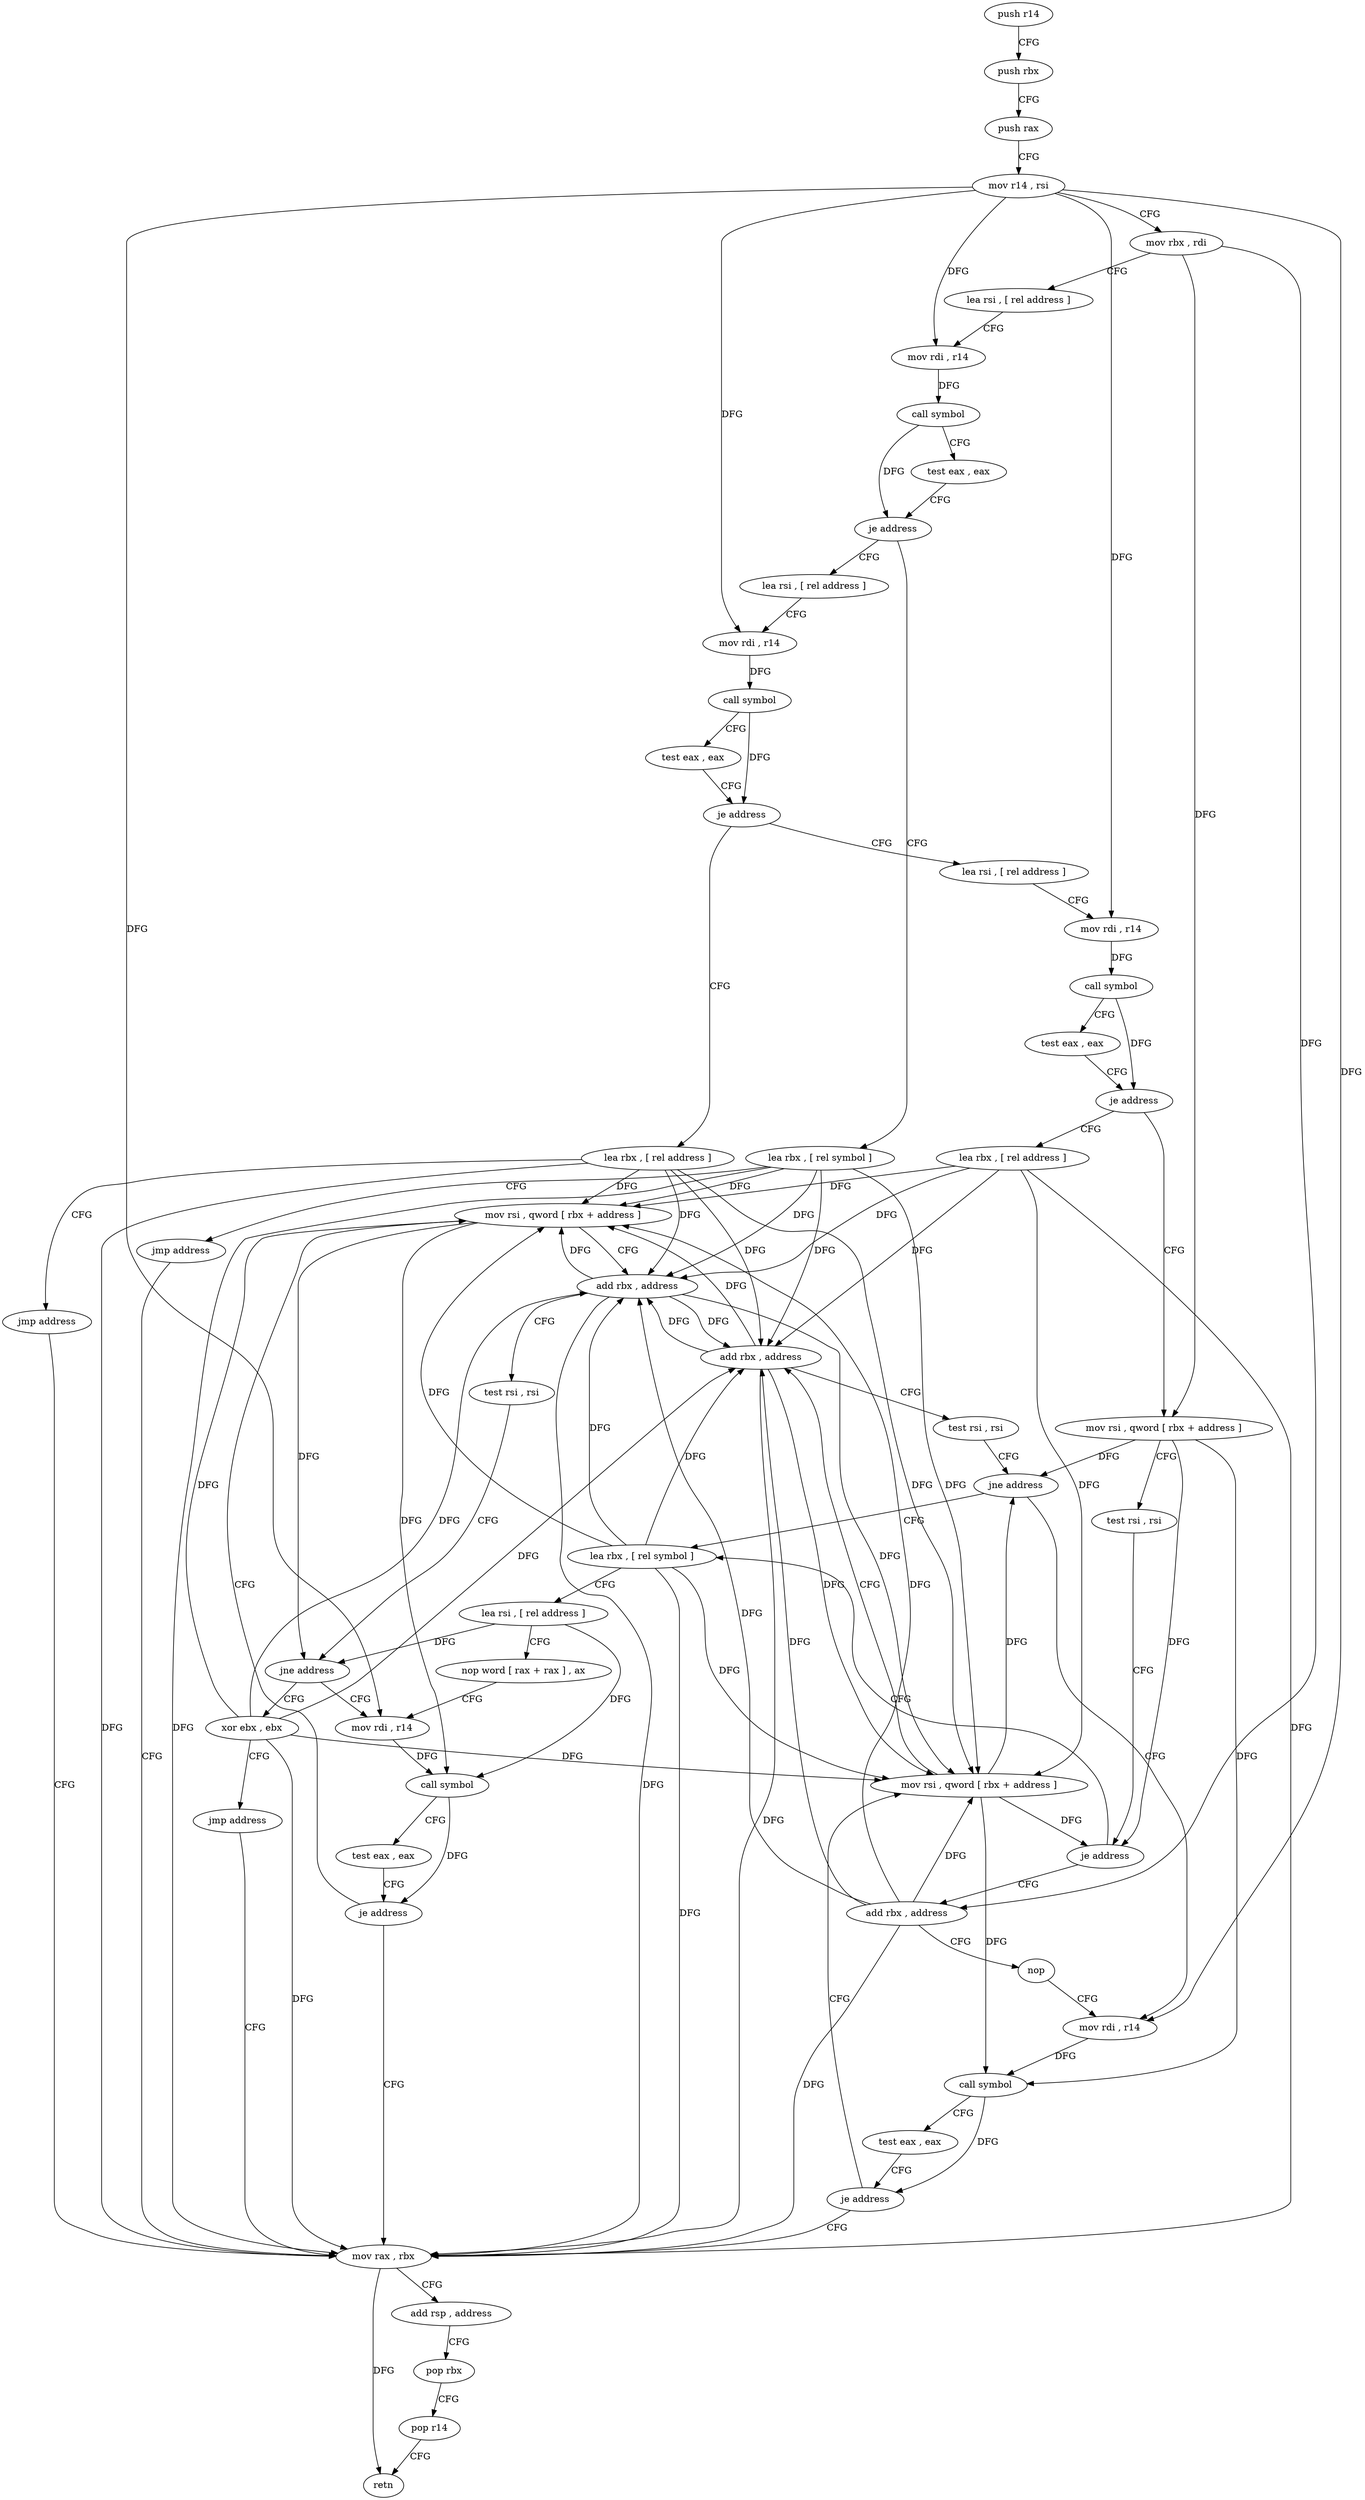 digraph "func" {
"208160" [label = "push r14" ]
"208162" [label = "push rbx" ]
"208163" [label = "push rax" ]
"208164" [label = "mov r14 , rsi" ]
"208167" [label = "mov rbx , rdi" ]
"208170" [label = "lea rsi , [ rel address ]" ]
"208177" [label = "mov rdi , r14" ]
"208180" [label = "call symbol" ]
"208185" [label = "test eax , eax" ]
"208187" [label = "je address" ]
"208333" [label = "lea rbx , [ rel symbol ]" ]
"208193" [label = "lea rsi , [ rel address ]" ]
"208340" [label = "jmp address" ]
"208358" [label = "mov rax , rbx" ]
"208200" [label = "mov rdi , r14" ]
"208203" [label = "call symbol" ]
"208208" [label = "test eax , eax" ]
"208210" [label = "je address" ]
"208342" [label = "lea rbx , [ rel address ]" ]
"208216" [label = "lea rsi , [ rel address ]" ]
"208361" [label = "add rsp , address" ]
"208365" [label = "pop rbx" ]
"208366" [label = "pop r14" ]
"208368" [label = "retn" ]
"208349" [label = "jmp address" ]
"208223" [label = "mov rdi , r14" ]
"208226" [label = "call symbol" ]
"208231" [label = "test eax , eax" ]
"208233" [label = "je address" ]
"208351" [label = "lea rbx , [ rel address ]" ]
"208235" [label = "mov rsi , qword [ rbx + address ]" ]
"208242" [label = "test rsi , rsi" ]
"208245" [label = "je address" ]
"208281" [label = "lea rbx , [ rel symbol ]" ]
"208247" [label = "add rbx , address" ]
"208288" [label = "lea rsi , [ rel address ]" ]
"208295" [label = "nop word [ rax + rax ] , ax" ]
"208304" [label = "mov rdi , r14" ]
"208254" [label = "nop" ]
"208256" [label = "mov rdi , r14" ]
"208316" [label = "mov rsi , qword [ rbx + address ]" ]
"208320" [label = "add rbx , address" ]
"208324" [label = "test rsi , rsi" ]
"208327" [label = "jne address" ]
"208329" [label = "xor ebx , ebx" ]
"208268" [label = "mov rsi , qword [ rbx + address ]" ]
"208272" [label = "add rbx , address" ]
"208276" [label = "test rsi , rsi" ]
"208279" [label = "jne address" ]
"208307" [label = "call symbol" ]
"208312" [label = "test eax , eax" ]
"208314" [label = "je address" ]
"208331" [label = "jmp address" ]
"208259" [label = "call symbol" ]
"208264" [label = "test eax , eax" ]
"208266" [label = "je address" ]
"208160" -> "208162" [ label = "CFG" ]
"208162" -> "208163" [ label = "CFG" ]
"208163" -> "208164" [ label = "CFG" ]
"208164" -> "208167" [ label = "CFG" ]
"208164" -> "208177" [ label = "DFG" ]
"208164" -> "208200" [ label = "DFG" ]
"208164" -> "208223" [ label = "DFG" ]
"208164" -> "208304" [ label = "DFG" ]
"208164" -> "208256" [ label = "DFG" ]
"208167" -> "208170" [ label = "CFG" ]
"208167" -> "208235" [ label = "DFG" ]
"208167" -> "208247" [ label = "DFG" ]
"208170" -> "208177" [ label = "CFG" ]
"208177" -> "208180" [ label = "DFG" ]
"208180" -> "208185" [ label = "CFG" ]
"208180" -> "208187" [ label = "DFG" ]
"208185" -> "208187" [ label = "CFG" ]
"208187" -> "208333" [ label = "CFG" ]
"208187" -> "208193" [ label = "CFG" ]
"208333" -> "208340" [ label = "CFG" ]
"208333" -> "208358" [ label = "DFG" ]
"208333" -> "208316" [ label = "DFG" ]
"208333" -> "208320" [ label = "DFG" ]
"208333" -> "208268" [ label = "DFG" ]
"208333" -> "208272" [ label = "DFG" ]
"208193" -> "208200" [ label = "CFG" ]
"208340" -> "208358" [ label = "CFG" ]
"208358" -> "208361" [ label = "CFG" ]
"208358" -> "208368" [ label = "DFG" ]
"208200" -> "208203" [ label = "DFG" ]
"208203" -> "208208" [ label = "CFG" ]
"208203" -> "208210" [ label = "DFG" ]
"208208" -> "208210" [ label = "CFG" ]
"208210" -> "208342" [ label = "CFG" ]
"208210" -> "208216" [ label = "CFG" ]
"208342" -> "208349" [ label = "CFG" ]
"208342" -> "208358" [ label = "DFG" ]
"208342" -> "208316" [ label = "DFG" ]
"208342" -> "208320" [ label = "DFG" ]
"208342" -> "208268" [ label = "DFG" ]
"208342" -> "208272" [ label = "DFG" ]
"208216" -> "208223" [ label = "CFG" ]
"208361" -> "208365" [ label = "CFG" ]
"208365" -> "208366" [ label = "CFG" ]
"208366" -> "208368" [ label = "CFG" ]
"208349" -> "208358" [ label = "CFG" ]
"208223" -> "208226" [ label = "DFG" ]
"208226" -> "208231" [ label = "CFG" ]
"208226" -> "208233" [ label = "DFG" ]
"208231" -> "208233" [ label = "CFG" ]
"208233" -> "208351" [ label = "CFG" ]
"208233" -> "208235" [ label = "CFG" ]
"208351" -> "208358" [ label = "DFG" ]
"208351" -> "208316" [ label = "DFG" ]
"208351" -> "208320" [ label = "DFG" ]
"208351" -> "208268" [ label = "DFG" ]
"208351" -> "208272" [ label = "DFG" ]
"208235" -> "208242" [ label = "CFG" ]
"208235" -> "208245" [ label = "DFG" ]
"208235" -> "208259" [ label = "DFG" ]
"208235" -> "208279" [ label = "DFG" ]
"208242" -> "208245" [ label = "CFG" ]
"208245" -> "208281" [ label = "CFG" ]
"208245" -> "208247" [ label = "CFG" ]
"208281" -> "208288" [ label = "CFG" ]
"208281" -> "208358" [ label = "DFG" ]
"208281" -> "208316" [ label = "DFG" ]
"208281" -> "208320" [ label = "DFG" ]
"208281" -> "208268" [ label = "DFG" ]
"208281" -> "208272" [ label = "DFG" ]
"208247" -> "208254" [ label = "CFG" ]
"208247" -> "208358" [ label = "DFG" ]
"208247" -> "208316" [ label = "DFG" ]
"208247" -> "208320" [ label = "DFG" ]
"208247" -> "208268" [ label = "DFG" ]
"208247" -> "208272" [ label = "DFG" ]
"208288" -> "208295" [ label = "CFG" ]
"208288" -> "208307" [ label = "DFG" ]
"208288" -> "208327" [ label = "DFG" ]
"208295" -> "208304" [ label = "CFG" ]
"208304" -> "208307" [ label = "DFG" ]
"208254" -> "208256" [ label = "CFG" ]
"208256" -> "208259" [ label = "DFG" ]
"208316" -> "208320" [ label = "CFG" ]
"208316" -> "208307" [ label = "DFG" ]
"208316" -> "208327" [ label = "DFG" ]
"208320" -> "208324" [ label = "CFG" ]
"208320" -> "208358" [ label = "DFG" ]
"208320" -> "208316" [ label = "DFG" ]
"208320" -> "208268" [ label = "DFG" ]
"208320" -> "208272" [ label = "DFG" ]
"208324" -> "208327" [ label = "CFG" ]
"208327" -> "208304" [ label = "CFG" ]
"208327" -> "208329" [ label = "CFG" ]
"208329" -> "208331" [ label = "CFG" ]
"208329" -> "208358" [ label = "DFG" ]
"208329" -> "208316" [ label = "DFG" ]
"208329" -> "208320" [ label = "DFG" ]
"208329" -> "208268" [ label = "DFG" ]
"208329" -> "208272" [ label = "DFG" ]
"208268" -> "208272" [ label = "CFG" ]
"208268" -> "208245" [ label = "DFG" ]
"208268" -> "208259" [ label = "DFG" ]
"208268" -> "208279" [ label = "DFG" ]
"208272" -> "208276" [ label = "CFG" ]
"208272" -> "208358" [ label = "DFG" ]
"208272" -> "208316" [ label = "DFG" ]
"208272" -> "208320" [ label = "DFG" ]
"208272" -> "208268" [ label = "DFG" ]
"208276" -> "208279" [ label = "CFG" ]
"208279" -> "208256" [ label = "CFG" ]
"208279" -> "208281" [ label = "CFG" ]
"208307" -> "208312" [ label = "CFG" ]
"208307" -> "208314" [ label = "DFG" ]
"208312" -> "208314" [ label = "CFG" ]
"208314" -> "208358" [ label = "CFG" ]
"208314" -> "208316" [ label = "CFG" ]
"208331" -> "208358" [ label = "CFG" ]
"208259" -> "208264" [ label = "CFG" ]
"208259" -> "208266" [ label = "DFG" ]
"208264" -> "208266" [ label = "CFG" ]
"208266" -> "208358" [ label = "CFG" ]
"208266" -> "208268" [ label = "CFG" ]
}
